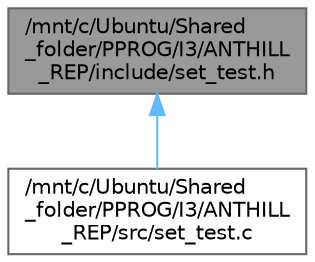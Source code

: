 digraph "/mnt/c/Ubuntu/Shared_folder/PPROG/I3/ANTHILL_REP/include/set_test.h"
{
 // LATEX_PDF_SIZE
  bgcolor="transparent";
  edge [fontname=Helvetica,fontsize=10,labelfontname=Helvetica,labelfontsize=10];
  node [fontname=Helvetica,fontsize=10,shape=box,height=0.2,width=0.4];
  Node1 [id="Node000001",label="/mnt/c/Ubuntu/Shared\l_folder/PPROG/I3/ANTHILL\l_REP/include/set_test.h",height=0.2,width=0.4,color="gray40", fillcolor="grey60", style="filled", fontcolor="black",tooltip="It defines the unit tests for the set module."];
  Node1 -> Node2 [id="edge2_Node000001_Node000002",dir="back",color="steelblue1",style="solid",tooltip=" "];
  Node2 [id="Node000002",label="/mnt/c/Ubuntu/Shared\l_folder/PPROG/I3/ANTHILL\l_REP/src/set_test.c",height=0.2,width=0.4,color="grey40", fillcolor="white", style="filled",URL="$set__test_8c.html",tooltip=" "];
}
